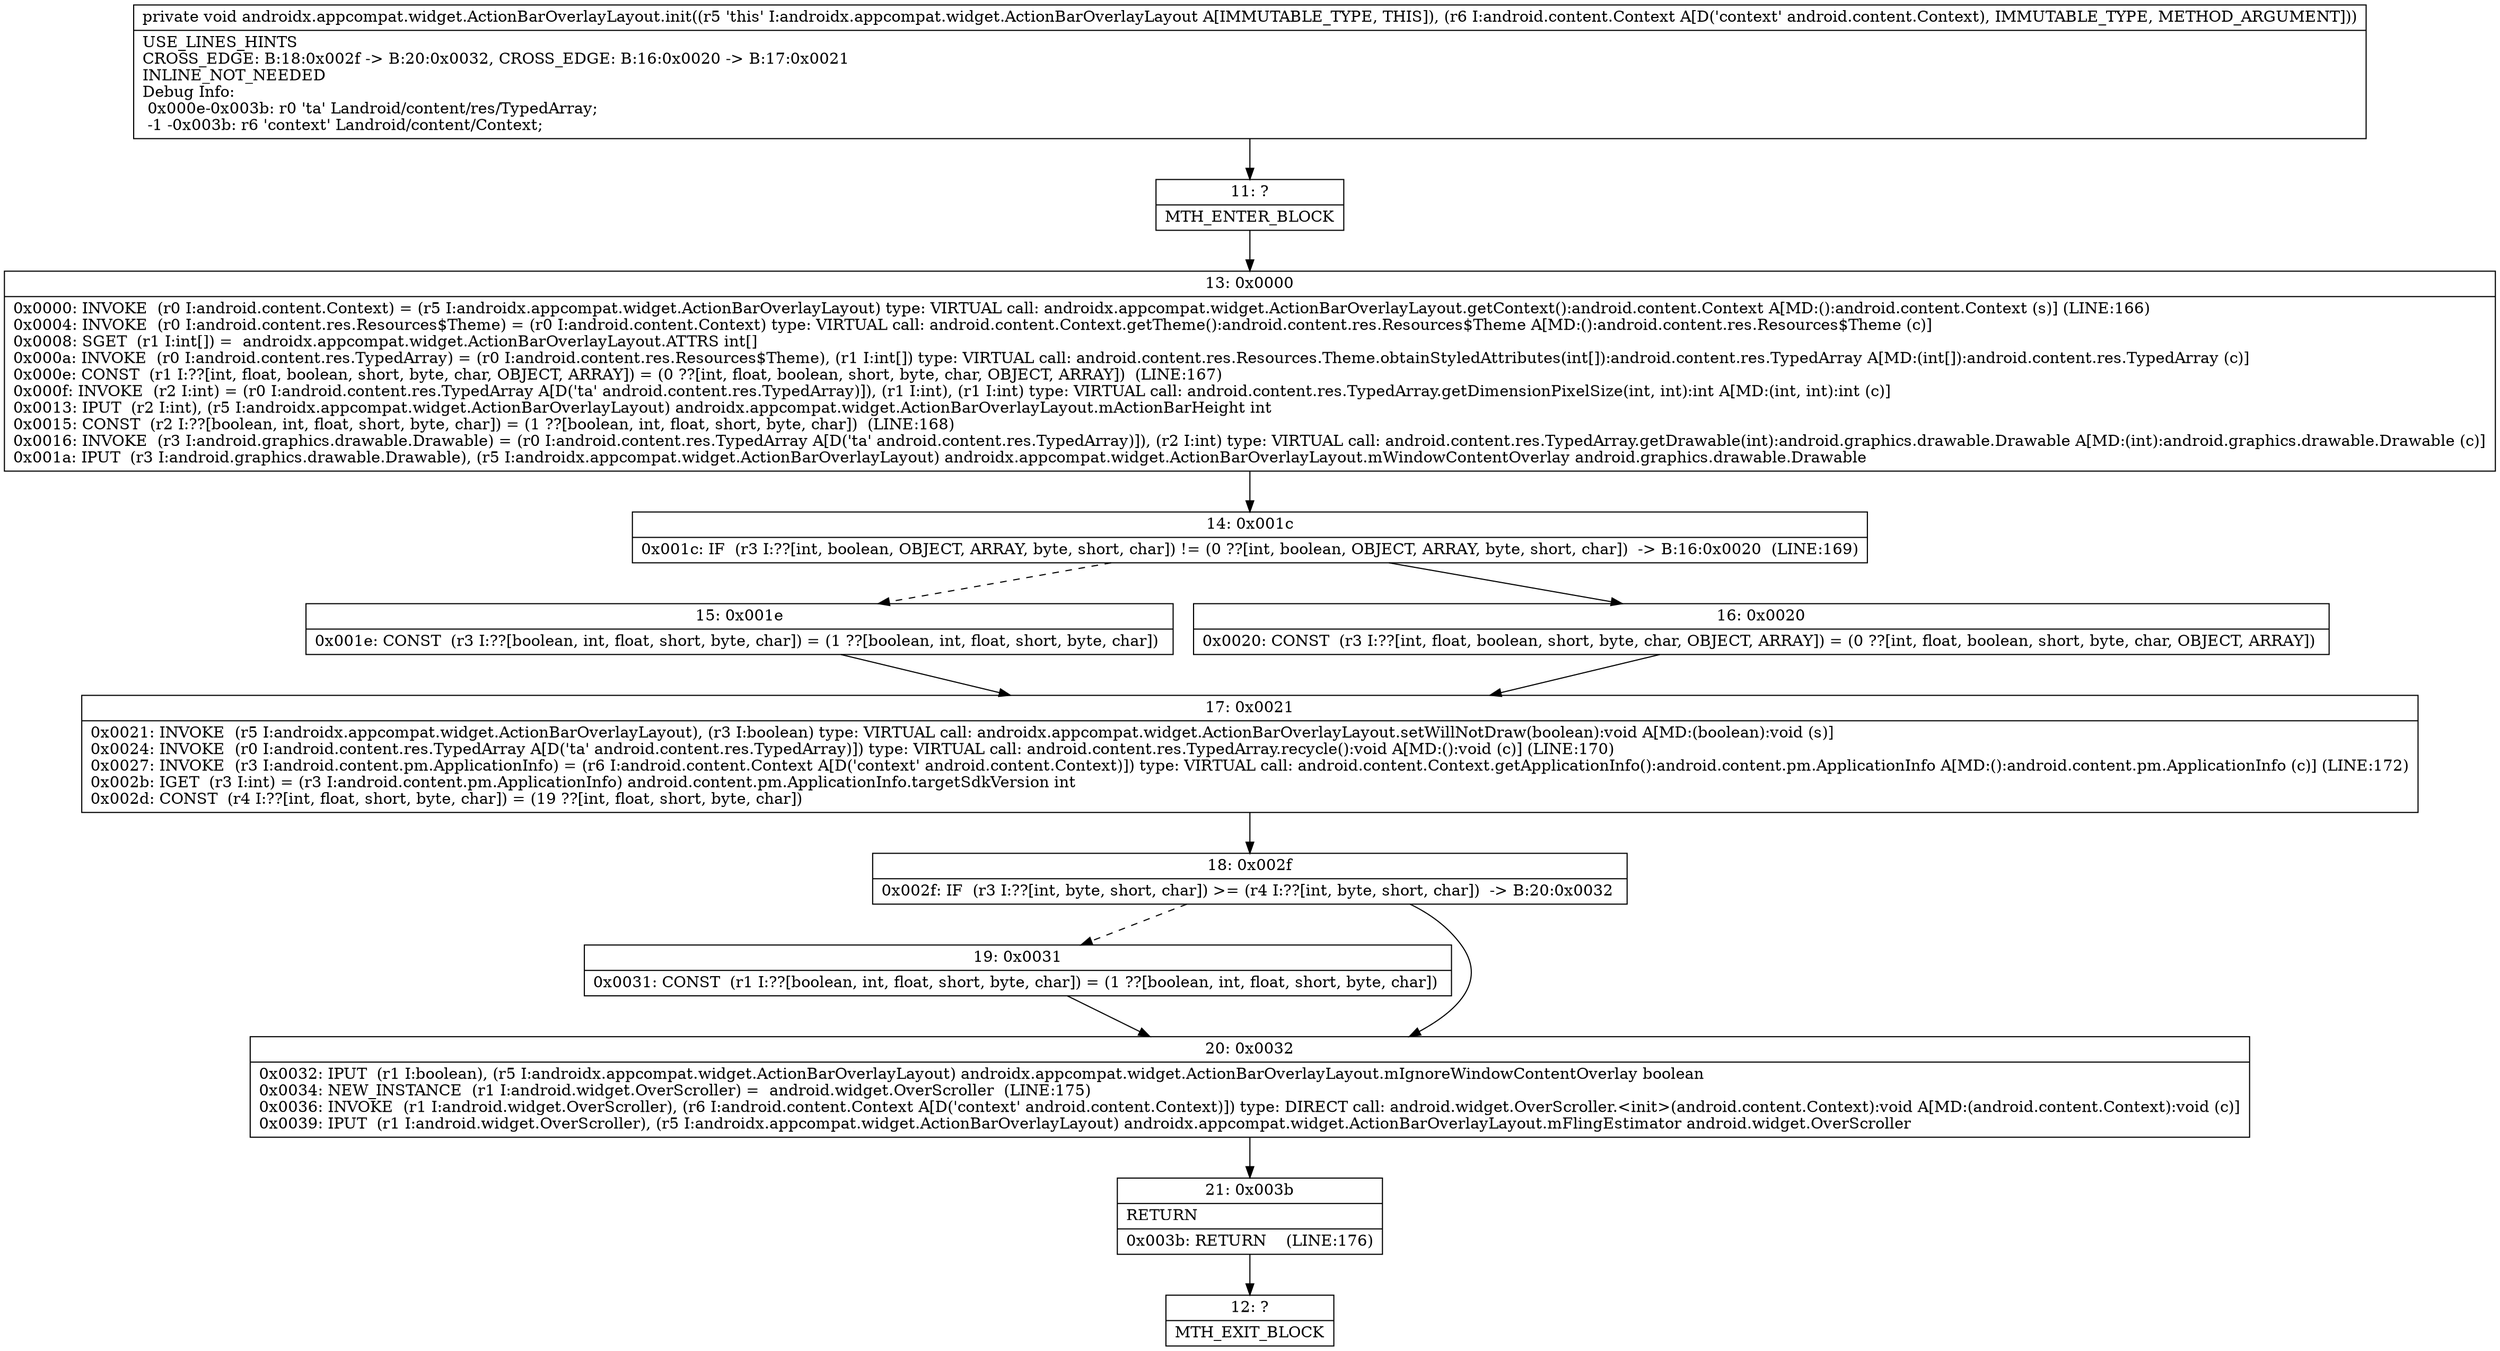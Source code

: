 digraph "CFG forandroidx.appcompat.widget.ActionBarOverlayLayout.init(Landroid\/content\/Context;)V" {
Node_11 [shape=record,label="{11\:\ ?|MTH_ENTER_BLOCK\l}"];
Node_13 [shape=record,label="{13\:\ 0x0000|0x0000: INVOKE  (r0 I:android.content.Context) = (r5 I:androidx.appcompat.widget.ActionBarOverlayLayout) type: VIRTUAL call: androidx.appcompat.widget.ActionBarOverlayLayout.getContext():android.content.Context A[MD:():android.content.Context (s)] (LINE:166)\l0x0004: INVOKE  (r0 I:android.content.res.Resources$Theme) = (r0 I:android.content.Context) type: VIRTUAL call: android.content.Context.getTheme():android.content.res.Resources$Theme A[MD:():android.content.res.Resources$Theme (c)]\l0x0008: SGET  (r1 I:int[]) =  androidx.appcompat.widget.ActionBarOverlayLayout.ATTRS int[] \l0x000a: INVOKE  (r0 I:android.content.res.TypedArray) = (r0 I:android.content.res.Resources$Theme), (r1 I:int[]) type: VIRTUAL call: android.content.res.Resources.Theme.obtainStyledAttributes(int[]):android.content.res.TypedArray A[MD:(int[]):android.content.res.TypedArray (c)]\l0x000e: CONST  (r1 I:??[int, float, boolean, short, byte, char, OBJECT, ARRAY]) = (0 ??[int, float, boolean, short, byte, char, OBJECT, ARRAY])  (LINE:167)\l0x000f: INVOKE  (r2 I:int) = (r0 I:android.content.res.TypedArray A[D('ta' android.content.res.TypedArray)]), (r1 I:int), (r1 I:int) type: VIRTUAL call: android.content.res.TypedArray.getDimensionPixelSize(int, int):int A[MD:(int, int):int (c)]\l0x0013: IPUT  (r2 I:int), (r5 I:androidx.appcompat.widget.ActionBarOverlayLayout) androidx.appcompat.widget.ActionBarOverlayLayout.mActionBarHeight int \l0x0015: CONST  (r2 I:??[boolean, int, float, short, byte, char]) = (1 ??[boolean, int, float, short, byte, char])  (LINE:168)\l0x0016: INVOKE  (r3 I:android.graphics.drawable.Drawable) = (r0 I:android.content.res.TypedArray A[D('ta' android.content.res.TypedArray)]), (r2 I:int) type: VIRTUAL call: android.content.res.TypedArray.getDrawable(int):android.graphics.drawable.Drawable A[MD:(int):android.graphics.drawable.Drawable (c)]\l0x001a: IPUT  (r3 I:android.graphics.drawable.Drawable), (r5 I:androidx.appcompat.widget.ActionBarOverlayLayout) androidx.appcompat.widget.ActionBarOverlayLayout.mWindowContentOverlay android.graphics.drawable.Drawable \l}"];
Node_14 [shape=record,label="{14\:\ 0x001c|0x001c: IF  (r3 I:??[int, boolean, OBJECT, ARRAY, byte, short, char]) != (0 ??[int, boolean, OBJECT, ARRAY, byte, short, char])  \-\> B:16:0x0020  (LINE:169)\l}"];
Node_15 [shape=record,label="{15\:\ 0x001e|0x001e: CONST  (r3 I:??[boolean, int, float, short, byte, char]) = (1 ??[boolean, int, float, short, byte, char]) \l}"];
Node_17 [shape=record,label="{17\:\ 0x0021|0x0021: INVOKE  (r5 I:androidx.appcompat.widget.ActionBarOverlayLayout), (r3 I:boolean) type: VIRTUAL call: androidx.appcompat.widget.ActionBarOverlayLayout.setWillNotDraw(boolean):void A[MD:(boolean):void (s)]\l0x0024: INVOKE  (r0 I:android.content.res.TypedArray A[D('ta' android.content.res.TypedArray)]) type: VIRTUAL call: android.content.res.TypedArray.recycle():void A[MD:():void (c)] (LINE:170)\l0x0027: INVOKE  (r3 I:android.content.pm.ApplicationInfo) = (r6 I:android.content.Context A[D('context' android.content.Context)]) type: VIRTUAL call: android.content.Context.getApplicationInfo():android.content.pm.ApplicationInfo A[MD:():android.content.pm.ApplicationInfo (c)] (LINE:172)\l0x002b: IGET  (r3 I:int) = (r3 I:android.content.pm.ApplicationInfo) android.content.pm.ApplicationInfo.targetSdkVersion int \l0x002d: CONST  (r4 I:??[int, float, short, byte, char]) = (19 ??[int, float, short, byte, char]) \l}"];
Node_18 [shape=record,label="{18\:\ 0x002f|0x002f: IF  (r3 I:??[int, byte, short, char]) \>= (r4 I:??[int, byte, short, char])  \-\> B:20:0x0032 \l}"];
Node_19 [shape=record,label="{19\:\ 0x0031|0x0031: CONST  (r1 I:??[boolean, int, float, short, byte, char]) = (1 ??[boolean, int, float, short, byte, char]) \l}"];
Node_20 [shape=record,label="{20\:\ 0x0032|0x0032: IPUT  (r1 I:boolean), (r5 I:androidx.appcompat.widget.ActionBarOverlayLayout) androidx.appcompat.widget.ActionBarOverlayLayout.mIgnoreWindowContentOverlay boolean \l0x0034: NEW_INSTANCE  (r1 I:android.widget.OverScroller) =  android.widget.OverScroller  (LINE:175)\l0x0036: INVOKE  (r1 I:android.widget.OverScroller), (r6 I:android.content.Context A[D('context' android.content.Context)]) type: DIRECT call: android.widget.OverScroller.\<init\>(android.content.Context):void A[MD:(android.content.Context):void (c)]\l0x0039: IPUT  (r1 I:android.widget.OverScroller), (r5 I:androidx.appcompat.widget.ActionBarOverlayLayout) androidx.appcompat.widget.ActionBarOverlayLayout.mFlingEstimator android.widget.OverScroller \l}"];
Node_21 [shape=record,label="{21\:\ 0x003b|RETURN\l|0x003b: RETURN    (LINE:176)\l}"];
Node_12 [shape=record,label="{12\:\ ?|MTH_EXIT_BLOCK\l}"];
Node_16 [shape=record,label="{16\:\ 0x0020|0x0020: CONST  (r3 I:??[int, float, boolean, short, byte, char, OBJECT, ARRAY]) = (0 ??[int, float, boolean, short, byte, char, OBJECT, ARRAY]) \l}"];
MethodNode[shape=record,label="{private void androidx.appcompat.widget.ActionBarOverlayLayout.init((r5 'this' I:androidx.appcompat.widget.ActionBarOverlayLayout A[IMMUTABLE_TYPE, THIS]), (r6 I:android.content.Context A[D('context' android.content.Context), IMMUTABLE_TYPE, METHOD_ARGUMENT]))  | USE_LINES_HINTS\lCROSS_EDGE: B:18:0x002f \-\> B:20:0x0032, CROSS_EDGE: B:16:0x0020 \-\> B:17:0x0021\lINLINE_NOT_NEEDED\lDebug Info:\l  0x000e\-0x003b: r0 'ta' Landroid\/content\/res\/TypedArray;\l  \-1 \-0x003b: r6 'context' Landroid\/content\/Context;\l}"];
MethodNode -> Node_11;Node_11 -> Node_13;
Node_13 -> Node_14;
Node_14 -> Node_15[style=dashed];
Node_14 -> Node_16;
Node_15 -> Node_17;
Node_17 -> Node_18;
Node_18 -> Node_19[style=dashed];
Node_18 -> Node_20;
Node_19 -> Node_20;
Node_20 -> Node_21;
Node_21 -> Node_12;
Node_16 -> Node_17;
}

